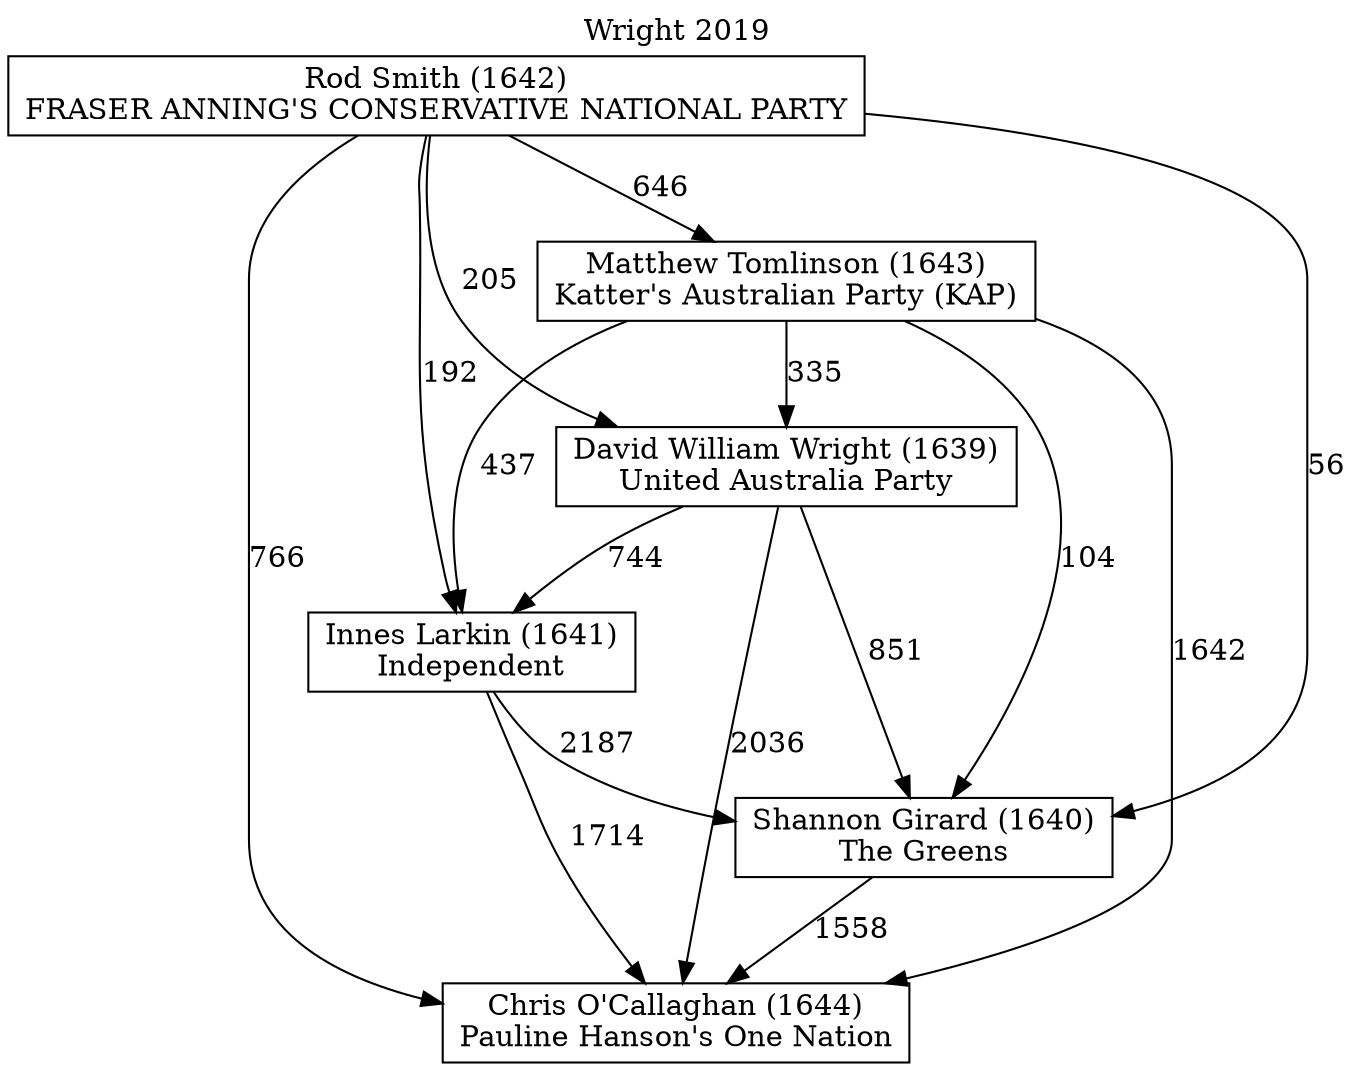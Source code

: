 // House preference flow
digraph "Chris O'Callaghan (1644)_Wright_2019" {
	graph [label="Wright 2019" labelloc=t mclimit=10]
	node [shape=box]
	"Chris O'Callaghan (1644)" [label="Chris O'Callaghan (1644)
Pauline Hanson's One Nation"]
	"Shannon Girard (1640)" [label="Shannon Girard (1640)
The Greens"]
	"Innes Larkin (1641)" [label="Innes Larkin (1641)
Independent"]
	"David William Wright (1639)" [label="David William Wright (1639)
United Australia Party"]
	"Matthew Tomlinson (1643)" [label="Matthew Tomlinson (1643)
Katter's Australian Party (KAP)"]
	"Rod Smith (1642)" [label="Rod Smith (1642)
FRASER ANNING'S CONSERVATIVE NATIONAL PARTY"]
	"Shannon Girard (1640)" -> "Chris O'Callaghan (1644)" [label=1558]
	"Innes Larkin (1641)" -> "Shannon Girard (1640)" [label=2187]
	"David William Wright (1639)" -> "Innes Larkin (1641)" [label=744]
	"Matthew Tomlinson (1643)" -> "David William Wright (1639)" [label=335]
	"Rod Smith (1642)" -> "Matthew Tomlinson (1643)" [label=646]
	"Innes Larkin (1641)" -> "Chris O'Callaghan (1644)" [label=1714]
	"David William Wright (1639)" -> "Chris O'Callaghan (1644)" [label=2036]
	"Matthew Tomlinson (1643)" -> "Chris O'Callaghan (1644)" [label=1642]
	"Rod Smith (1642)" -> "Chris O'Callaghan (1644)" [label=766]
	"Rod Smith (1642)" -> "David William Wright (1639)" [label=205]
	"Matthew Tomlinson (1643)" -> "Innes Larkin (1641)" [label=437]
	"Rod Smith (1642)" -> "Innes Larkin (1641)" [label=192]
	"David William Wright (1639)" -> "Shannon Girard (1640)" [label=851]
	"Matthew Tomlinson (1643)" -> "Shannon Girard (1640)" [label=104]
	"Rod Smith (1642)" -> "Shannon Girard (1640)" [label=56]
}
